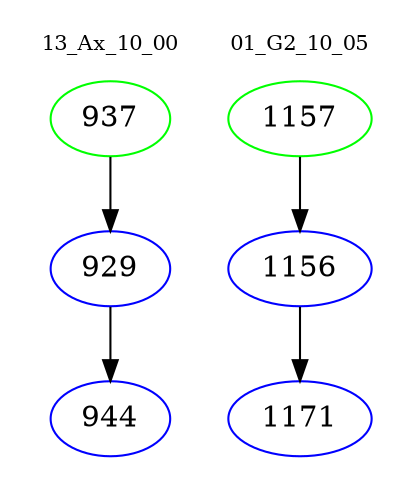 digraph{
subgraph cluster_0 {
color = white
label = "13_Ax_10_00";
fontsize=10;
T0_937 [label="937", color="green"]
T0_937 -> T0_929 [color="black"]
T0_929 [label="929", color="blue"]
T0_929 -> T0_944 [color="black"]
T0_944 [label="944", color="blue"]
}
subgraph cluster_1 {
color = white
label = "01_G2_10_05";
fontsize=10;
T1_1157 [label="1157", color="green"]
T1_1157 -> T1_1156 [color="black"]
T1_1156 [label="1156", color="blue"]
T1_1156 -> T1_1171 [color="black"]
T1_1171 [label="1171", color="blue"]
}
}
